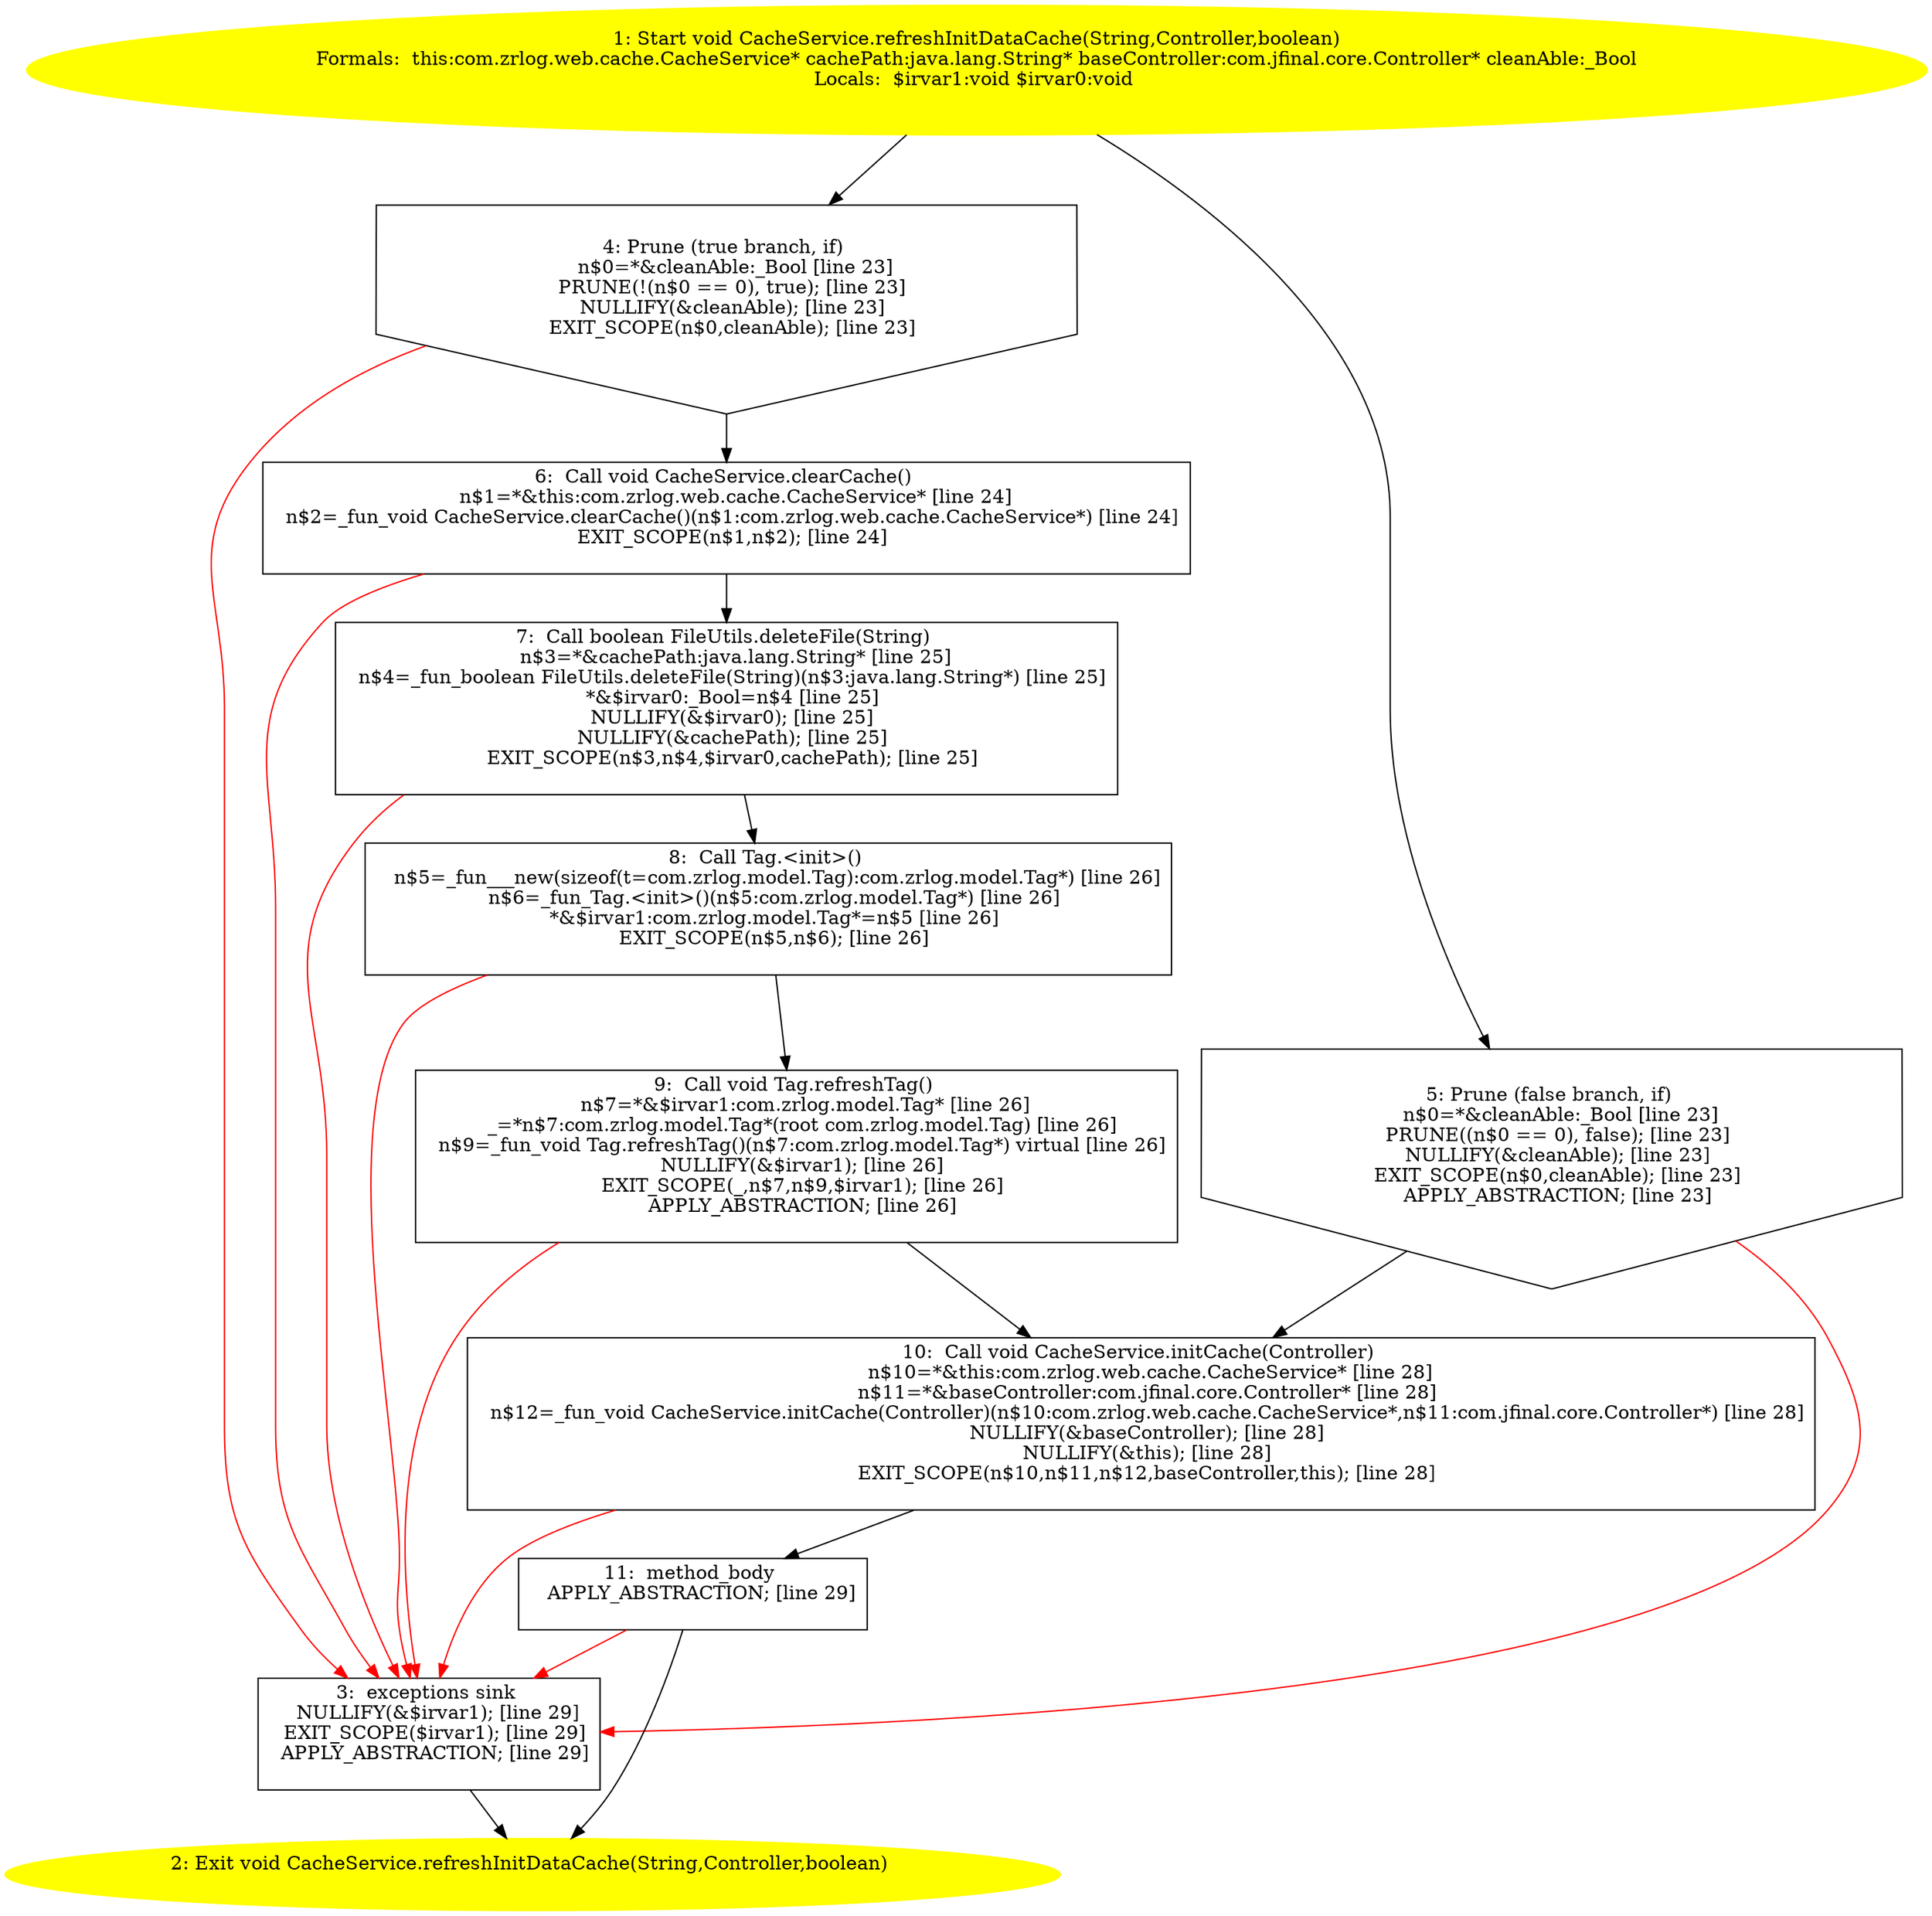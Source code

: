/* @generated */
digraph cfg {
"com.zrlog.web.cache.CacheService.refreshInitDataCache(java.lang.String,com.jfinal.core.Controller,bo.cad6fd933c6c685a82b0be7039f6ab85_1" [label="1: Start void CacheService.refreshInitDataCache(String,Controller,boolean)\nFormals:  this:com.zrlog.web.cache.CacheService* cachePath:java.lang.String* baseController:com.jfinal.core.Controller* cleanAble:_Bool\nLocals:  $irvar1:void $irvar0:void \n  " color=yellow style=filled]
	

	 "com.zrlog.web.cache.CacheService.refreshInitDataCache(java.lang.String,com.jfinal.core.Controller,bo.cad6fd933c6c685a82b0be7039f6ab85_1" -> "com.zrlog.web.cache.CacheService.refreshInitDataCache(java.lang.String,com.jfinal.core.Controller,bo.cad6fd933c6c685a82b0be7039f6ab85_4" ;
	 "com.zrlog.web.cache.CacheService.refreshInitDataCache(java.lang.String,com.jfinal.core.Controller,bo.cad6fd933c6c685a82b0be7039f6ab85_1" -> "com.zrlog.web.cache.CacheService.refreshInitDataCache(java.lang.String,com.jfinal.core.Controller,bo.cad6fd933c6c685a82b0be7039f6ab85_5" ;
"com.zrlog.web.cache.CacheService.refreshInitDataCache(java.lang.String,com.jfinal.core.Controller,bo.cad6fd933c6c685a82b0be7039f6ab85_2" [label="2: Exit void CacheService.refreshInitDataCache(String,Controller,boolean) \n  " color=yellow style=filled]
	

"com.zrlog.web.cache.CacheService.refreshInitDataCache(java.lang.String,com.jfinal.core.Controller,bo.cad6fd933c6c685a82b0be7039f6ab85_3" [label="3:  exceptions sink \n   NULLIFY(&$irvar1); [line 29]\n  EXIT_SCOPE($irvar1); [line 29]\n  APPLY_ABSTRACTION; [line 29]\n " shape="box"]
	

	 "com.zrlog.web.cache.CacheService.refreshInitDataCache(java.lang.String,com.jfinal.core.Controller,bo.cad6fd933c6c685a82b0be7039f6ab85_3" -> "com.zrlog.web.cache.CacheService.refreshInitDataCache(java.lang.String,com.jfinal.core.Controller,bo.cad6fd933c6c685a82b0be7039f6ab85_2" ;
"com.zrlog.web.cache.CacheService.refreshInitDataCache(java.lang.String,com.jfinal.core.Controller,bo.cad6fd933c6c685a82b0be7039f6ab85_4" [label="4: Prune (true branch, if) \n   n$0=*&cleanAble:_Bool [line 23]\n  PRUNE(!(n$0 == 0), true); [line 23]\n  NULLIFY(&cleanAble); [line 23]\n  EXIT_SCOPE(n$0,cleanAble); [line 23]\n " shape="invhouse"]
	

	 "com.zrlog.web.cache.CacheService.refreshInitDataCache(java.lang.String,com.jfinal.core.Controller,bo.cad6fd933c6c685a82b0be7039f6ab85_4" -> "com.zrlog.web.cache.CacheService.refreshInitDataCache(java.lang.String,com.jfinal.core.Controller,bo.cad6fd933c6c685a82b0be7039f6ab85_6" ;
	 "com.zrlog.web.cache.CacheService.refreshInitDataCache(java.lang.String,com.jfinal.core.Controller,bo.cad6fd933c6c685a82b0be7039f6ab85_4" -> "com.zrlog.web.cache.CacheService.refreshInitDataCache(java.lang.String,com.jfinal.core.Controller,bo.cad6fd933c6c685a82b0be7039f6ab85_3" [color="red" ];
"com.zrlog.web.cache.CacheService.refreshInitDataCache(java.lang.String,com.jfinal.core.Controller,bo.cad6fd933c6c685a82b0be7039f6ab85_5" [label="5: Prune (false branch, if) \n   n$0=*&cleanAble:_Bool [line 23]\n  PRUNE((n$0 == 0), false); [line 23]\n  NULLIFY(&cleanAble); [line 23]\n  EXIT_SCOPE(n$0,cleanAble); [line 23]\n  APPLY_ABSTRACTION; [line 23]\n " shape="invhouse"]
	

	 "com.zrlog.web.cache.CacheService.refreshInitDataCache(java.lang.String,com.jfinal.core.Controller,bo.cad6fd933c6c685a82b0be7039f6ab85_5" -> "com.zrlog.web.cache.CacheService.refreshInitDataCache(java.lang.String,com.jfinal.core.Controller,bo.cad6fd933c6c685a82b0be7039f6ab85_10" ;
	 "com.zrlog.web.cache.CacheService.refreshInitDataCache(java.lang.String,com.jfinal.core.Controller,bo.cad6fd933c6c685a82b0be7039f6ab85_5" -> "com.zrlog.web.cache.CacheService.refreshInitDataCache(java.lang.String,com.jfinal.core.Controller,bo.cad6fd933c6c685a82b0be7039f6ab85_3" [color="red" ];
"com.zrlog.web.cache.CacheService.refreshInitDataCache(java.lang.String,com.jfinal.core.Controller,bo.cad6fd933c6c685a82b0be7039f6ab85_6" [label="6:  Call void CacheService.clearCache() \n   n$1=*&this:com.zrlog.web.cache.CacheService* [line 24]\n  n$2=_fun_void CacheService.clearCache()(n$1:com.zrlog.web.cache.CacheService*) [line 24]\n  EXIT_SCOPE(n$1,n$2); [line 24]\n " shape="box"]
	

	 "com.zrlog.web.cache.CacheService.refreshInitDataCache(java.lang.String,com.jfinal.core.Controller,bo.cad6fd933c6c685a82b0be7039f6ab85_6" -> "com.zrlog.web.cache.CacheService.refreshInitDataCache(java.lang.String,com.jfinal.core.Controller,bo.cad6fd933c6c685a82b0be7039f6ab85_7" ;
	 "com.zrlog.web.cache.CacheService.refreshInitDataCache(java.lang.String,com.jfinal.core.Controller,bo.cad6fd933c6c685a82b0be7039f6ab85_6" -> "com.zrlog.web.cache.CacheService.refreshInitDataCache(java.lang.String,com.jfinal.core.Controller,bo.cad6fd933c6c685a82b0be7039f6ab85_3" [color="red" ];
"com.zrlog.web.cache.CacheService.refreshInitDataCache(java.lang.String,com.jfinal.core.Controller,bo.cad6fd933c6c685a82b0be7039f6ab85_7" [label="7:  Call boolean FileUtils.deleteFile(String) \n   n$3=*&cachePath:java.lang.String* [line 25]\n  n$4=_fun_boolean FileUtils.deleteFile(String)(n$3:java.lang.String*) [line 25]\n  *&$irvar0:_Bool=n$4 [line 25]\n  NULLIFY(&$irvar0); [line 25]\n  NULLIFY(&cachePath); [line 25]\n  EXIT_SCOPE(n$3,n$4,$irvar0,cachePath); [line 25]\n " shape="box"]
	

	 "com.zrlog.web.cache.CacheService.refreshInitDataCache(java.lang.String,com.jfinal.core.Controller,bo.cad6fd933c6c685a82b0be7039f6ab85_7" -> "com.zrlog.web.cache.CacheService.refreshInitDataCache(java.lang.String,com.jfinal.core.Controller,bo.cad6fd933c6c685a82b0be7039f6ab85_8" ;
	 "com.zrlog.web.cache.CacheService.refreshInitDataCache(java.lang.String,com.jfinal.core.Controller,bo.cad6fd933c6c685a82b0be7039f6ab85_7" -> "com.zrlog.web.cache.CacheService.refreshInitDataCache(java.lang.String,com.jfinal.core.Controller,bo.cad6fd933c6c685a82b0be7039f6ab85_3" [color="red" ];
"com.zrlog.web.cache.CacheService.refreshInitDataCache(java.lang.String,com.jfinal.core.Controller,bo.cad6fd933c6c685a82b0be7039f6ab85_8" [label="8:  Call Tag.<init>() \n   n$5=_fun___new(sizeof(t=com.zrlog.model.Tag):com.zrlog.model.Tag*) [line 26]\n  n$6=_fun_Tag.<init>()(n$5:com.zrlog.model.Tag*) [line 26]\n  *&$irvar1:com.zrlog.model.Tag*=n$5 [line 26]\n  EXIT_SCOPE(n$5,n$6); [line 26]\n " shape="box"]
	

	 "com.zrlog.web.cache.CacheService.refreshInitDataCache(java.lang.String,com.jfinal.core.Controller,bo.cad6fd933c6c685a82b0be7039f6ab85_8" -> "com.zrlog.web.cache.CacheService.refreshInitDataCache(java.lang.String,com.jfinal.core.Controller,bo.cad6fd933c6c685a82b0be7039f6ab85_9" ;
	 "com.zrlog.web.cache.CacheService.refreshInitDataCache(java.lang.String,com.jfinal.core.Controller,bo.cad6fd933c6c685a82b0be7039f6ab85_8" -> "com.zrlog.web.cache.CacheService.refreshInitDataCache(java.lang.String,com.jfinal.core.Controller,bo.cad6fd933c6c685a82b0be7039f6ab85_3" [color="red" ];
"com.zrlog.web.cache.CacheService.refreshInitDataCache(java.lang.String,com.jfinal.core.Controller,bo.cad6fd933c6c685a82b0be7039f6ab85_9" [label="9:  Call void Tag.refreshTag() \n   n$7=*&$irvar1:com.zrlog.model.Tag* [line 26]\n  _=*n$7:com.zrlog.model.Tag*(root com.zrlog.model.Tag) [line 26]\n  n$9=_fun_void Tag.refreshTag()(n$7:com.zrlog.model.Tag*) virtual [line 26]\n  NULLIFY(&$irvar1); [line 26]\n  EXIT_SCOPE(_,n$7,n$9,$irvar1); [line 26]\n  APPLY_ABSTRACTION; [line 26]\n " shape="box"]
	

	 "com.zrlog.web.cache.CacheService.refreshInitDataCache(java.lang.String,com.jfinal.core.Controller,bo.cad6fd933c6c685a82b0be7039f6ab85_9" -> "com.zrlog.web.cache.CacheService.refreshInitDataCache(java.lang.String,com.jfinal.core.Controller,bo.cad6fd933c6c685a82b0be7039f6ab85_10" ;
	 "com.zrlog.web.cache.CacheService.refreshInitDataCache(java.lang.String,com.jfinal.core.Controller,bo.cad6fd933c6c685a82b0be7039f6ab85_9" -> "com.zrlog.web.cache.CacheService.refreshInitDataCache(java.lang.String,com.jfinal.core.Controller,bo.cad6fd933c6c685a82b0be7039f6ab85_3" [color="red" ];
"com.zrlog.web.cache.CacheService.refreshInitDataCache(java.lang.String,com.jfinal.core.Controller,bo.cad6fd933c6c685a82b0be7039f6ab85_10" [label="10:  Call void CacheService.initCache(Controller) \n   n$10=*&this:com.zrlog.web.cache.CacheService* [line 28]\n  n$11=*&baseController:com.jfinal.core.Controller* [line 28]\n  n$12=_fun_void CacheService.initCache(Controller)(n$10:com.zrlog.web.cache.CacheService*,n$11:com.jfinal.core.Controller*) [line 28]\n  NULLIFY(&baseController); [line 28]\n  NULLIFY(&this); [line 28]\n  EXIT_SCOPE(n$10,n$11,n$12,baseController,this); [line 28]\n " shape="box"]
	

	 "com.zrlog.web.cache.CacheService.refreshInitDataCache(java.lang.String,com.jfinal.core.Controller,bo.cad6fd933c6c685a82b0be7039f6ab85_10" -> "com.zrlog.web.cache.CacheService.refreshInitDataCache(java.lang.String,com.jfinal.core.Controller,bo.cad6fd933c6c685a82b0be7039f6ab85_11" ;
	 "com.zrlog.web.cache.CacheService.refreshInitDataCache(java.lang.String,com.jfinal.core.Controller,bo.cad6fd933c6c685a82b0be7039f6ab85_10" -> "com.zrlog.web.cache.CacheService.refreshInitDataCache(java.lang.String,com.jfinal.core.Controller,bo.cad6fd933c6c685a82b0be7039f6ab85_3" [color="red" ];
"com.zrlog.web.cache.CacheService.refreshInitDataCache(java.lang.String,com.jfinal.core.Controller,bo.cad6fd933c6c685a82b0be7039f6ab85_11" [label="11:  method_body \n   APPLY_ABSTRACTION; [line 29]\n " shape="box"]
	

	 "com.zrlog.web.cache.CacheService.refreshInitDataCache(java.lang.String,com.jfinal.core.Controller,bo.cad6fd933c6c685a82b0be7039f6ab85_11" -> "com.zrlog.web.cache.CacheService.refreshInitDataCache(java.lang.String,com.jfinal.core.Controller,bo.cad6fd933c6c685a82b0be7039f6ab85_2" ;
	 "com.zrlog.web.cache.CacheService.refreshInitDataCache(java.lang.String,com.jfinal.core.Controller,bo.cad6fd933c6c685a82b0be7039f6ab85_11" -> "com.zrlog.web.cache.CacheService.refreshInitDataCache(java.lang.String,com.jfinal.core.Controller,bo.cad6fd933c6c685a82b0be7039f6ab85_3" [color="red" ];
}

